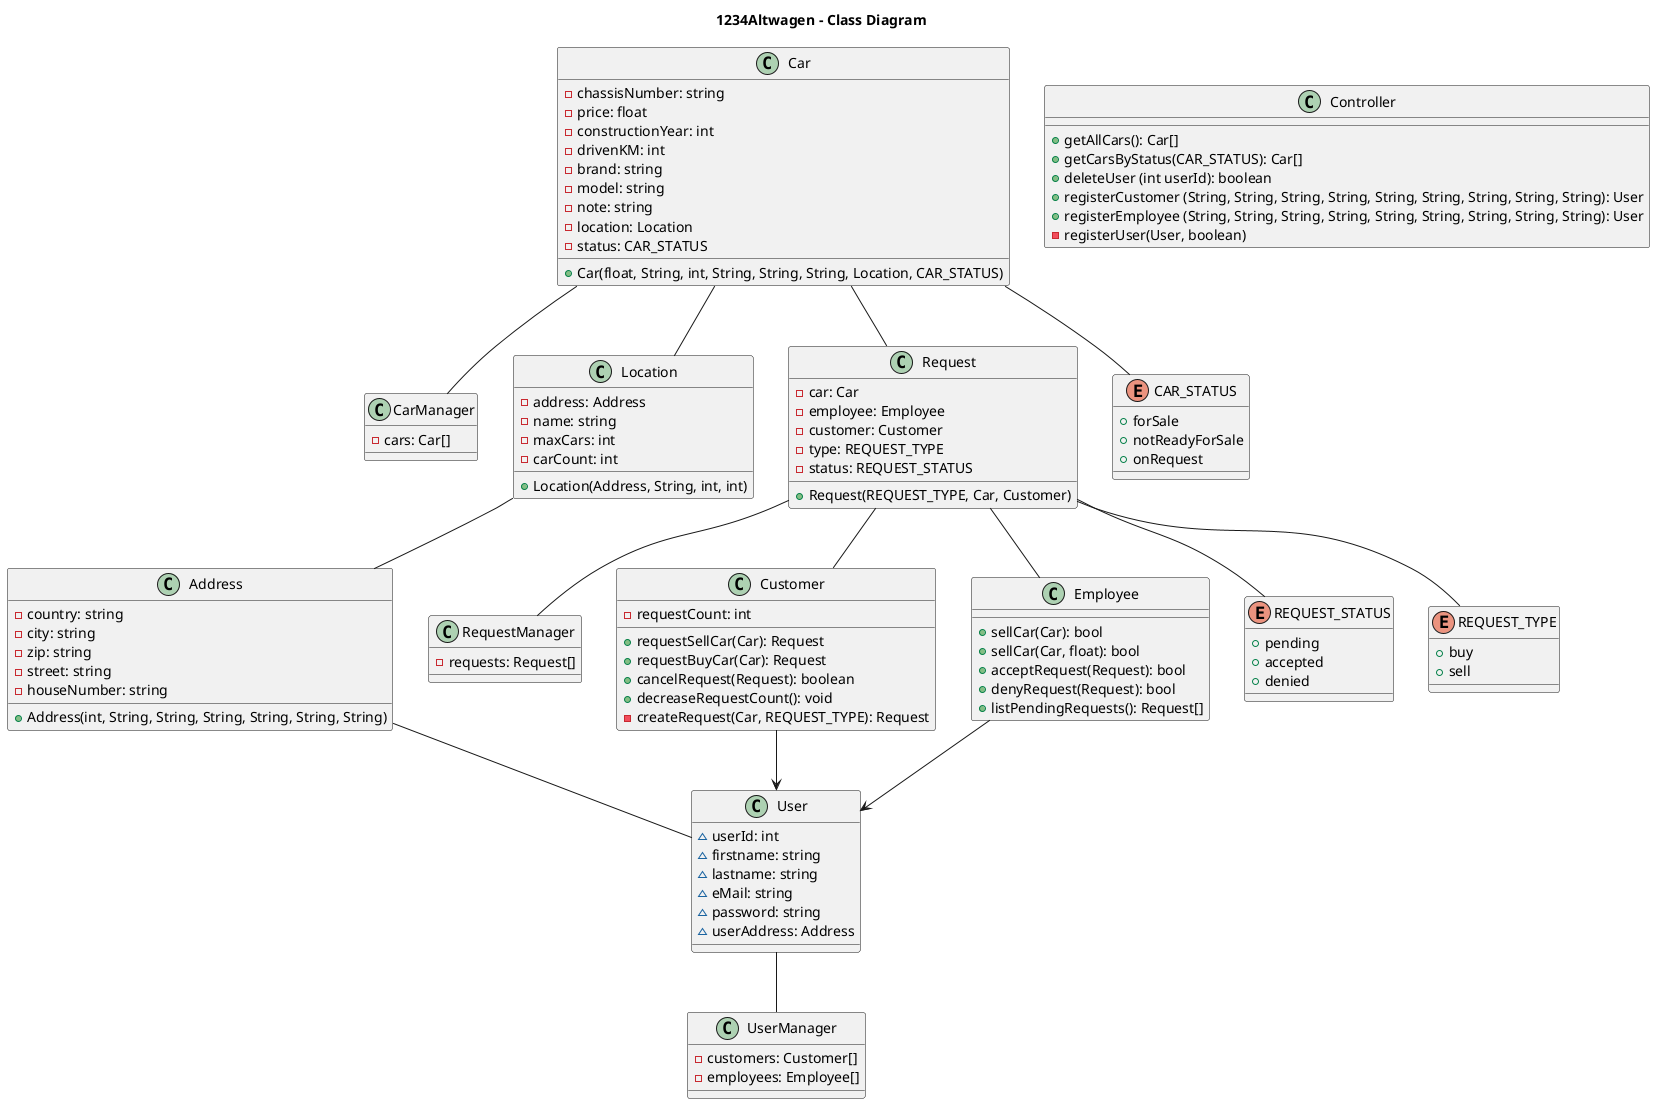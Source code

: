 @startuml
title 1234Altwagen - Class Diagram


class CarManager {
    -cars: Car[]
}

class Car {
    -chassisNumber: string
    -price: float
    -constructionYear: int
    -drivenKM: int
    -brand: string
    -model: string
    -note: string
    -location: Location
    -status: CAR_STATUS
    +Car(float, String, int, String, String, String, Location, CAR_STATUS)
}

class Location {
    -address: Address
    -name: string
    -maxCars: int
    -carCount: int
    +Location(Address, String, int, int)
}

class RequestManager {
    -requests: Request[]
}

class Request {
    -car: Car
    -employee: Employee
    -customer: Customer
    -type: REQUEST_TYPE
    -status: REQUEST_STATUS
    +Request(REQUEST_TYPE, Car, Customer)
}

class Address {
    -country: string
    -city: string
    -zip: string
    -street: string
    -houseNumber: string
    +Address(int, String, String, String, String, String, String)
}

class Controller {
    +getAllCars(): Car[]
    +getCarsByStatus(CAR_STATUS): Car[]
    +deleteUser (int userId): boolean
    +registerCustomer (String, String, String, String, String, String, String, String, String): User
    +registerEmployee (String, String, String, String, String, String, String, String, String): User
    -registerUser(User, boolean)
}

class UserManager {
    -customers: Customer[]
    -employees: Employee[]
}

class User {
    ~userId: int
    ~firstname: string
    ~lastname: string
    ~eMail: string
    ~password: string
    ~userAddress: Address
}
class Customer {
    -requestCount: int
    +requestSellCar(Car): Request
    +requestBuyCar(Car): Request
    +cancelRequest(Request): boolean
    +decreaseRequestCount(): void
    -createRequest(Car, REQUEST_TYPE): Request
}
class Employee {
    +sellCar(Car): bool
    +sellCar(Car, float): bool
    +acceptRequest(Request): bool
    +denyRequest(Request): bool
    +listPendingRequests(): Request[]
}

enum CAR_STATUS {
    +forSale
    +notReadyForSale
    +onRequest
}

enum REQUEST_STATUS {
    +pending
    +accepted
    +denied
}

enum REQUEST_TYPE {
    +buy
    +sell
}

Customer --> User
Employee --> User

Car -- CarManager
Request -- RequestManager
User -- UserManager
Car -- Location
Car -- Request
Location -- Address
Request -- Customer
Request -- Employee
Address -- User
Car -- CAR_STATUS
Request -- REQUEST_TYPE
Request -- REQUEST_STATUS
@enduml
